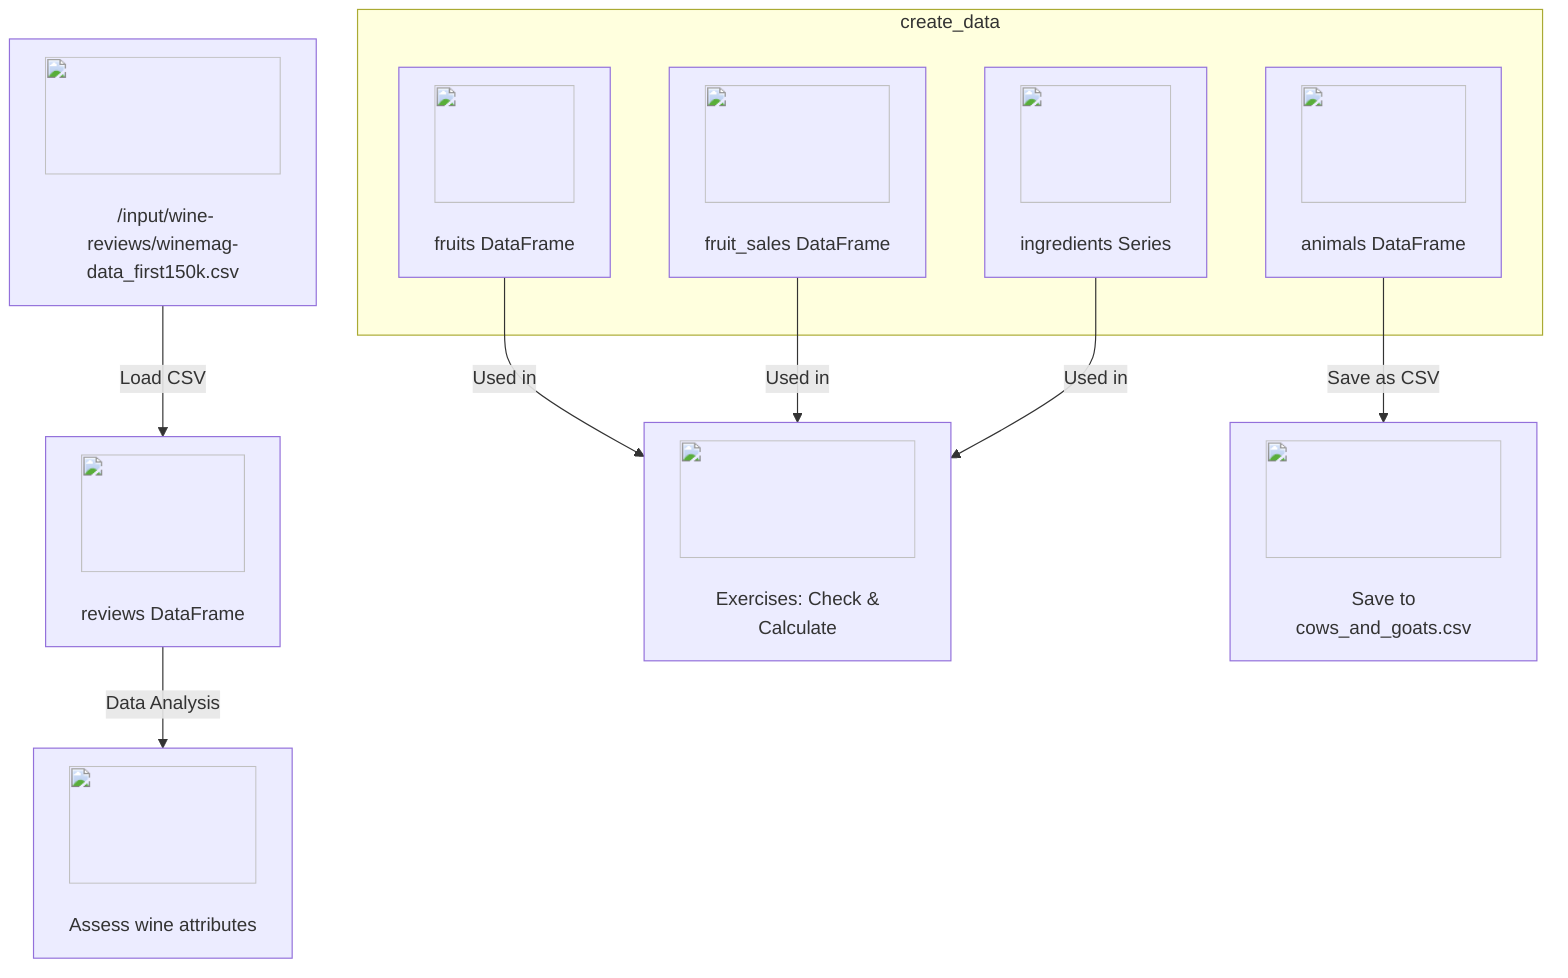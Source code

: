 flowchart TD
    %% Data sources
    A["<img src='icons/file.svg' width=100 height=100/> <br/> /input/wine-reviews/winemag-data_first150k.csv"]

    %% Data variables
    B["<img src='icons/table.svg' width=100 height=100/> <br/> fruits DataFrame"]
    C["<img src='icons/table.svg' width=100 height=100/> <br/> fruit_sales DataFrame"]
    D["<img src='icons/column_split.svg' width=100 height=100/> <br/> ingredients Series"]
    E["<img src='icons/table.svg' width=100 height=100/> <br/> reviews DataFrame"]
    F["<img src='icons/table.svg' width=100 height=100/> <br/> animals DataFrame"]

    %% Data connections and transformations
    A -->|Load CSV| E
    E -->|Data Analysis| G["<img src='icons/brain.svg' width=100 height=100/> <br/> Assess wine attributes"]
    
    B -->|Used in| H["<img src='icons/column_split.svg' width=100 height=100/> <br/> Exercises: Check & Calculate"]
    C -->|Used in| H
    D -->|Used in| H
    
    F -->|Save as CSV| I["<img src='icons/file.svg' width=100 height=100/> <br/> Save to cows_and_goats.csv"]

    subgraph create_data
        B
        C
        D
        F
    end